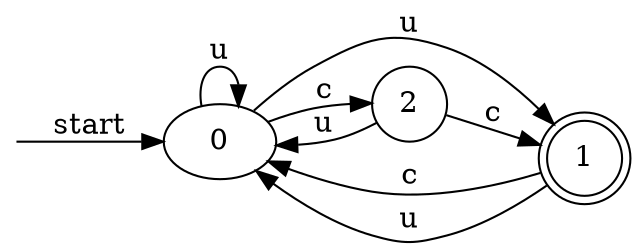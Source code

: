 digraph enfa {
    rankdir = LR;
    __start [style = invis, shape = point];
    __start -> "0" [ label = "start" ];
    node [shape = doublecircle]; "1"
    node [shape = circle];
    "1" -> "0" [ label = "c" ];
    "0" -> "1" [ label = "u" ];
    "0" -> "0" [ label = "u" ];
    "2" -> "1" [ label = "c" ];
    "2" -> "0" [ label = "u" ];
    "1" -> "0" [ label = "u" ];
    "0" -> "2" [ label = "c" ];
}
